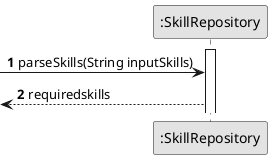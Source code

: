 @startuml
skinparam monochrome true
skinparam packageStyle rectangle
skinparam shadowing false

autonumber

'hide footbox
participant ":SkillRepository" as SR


activate SR
-> SR : parseSkills(String inputSkills)
    <-- SR : requiredskills

@enduml